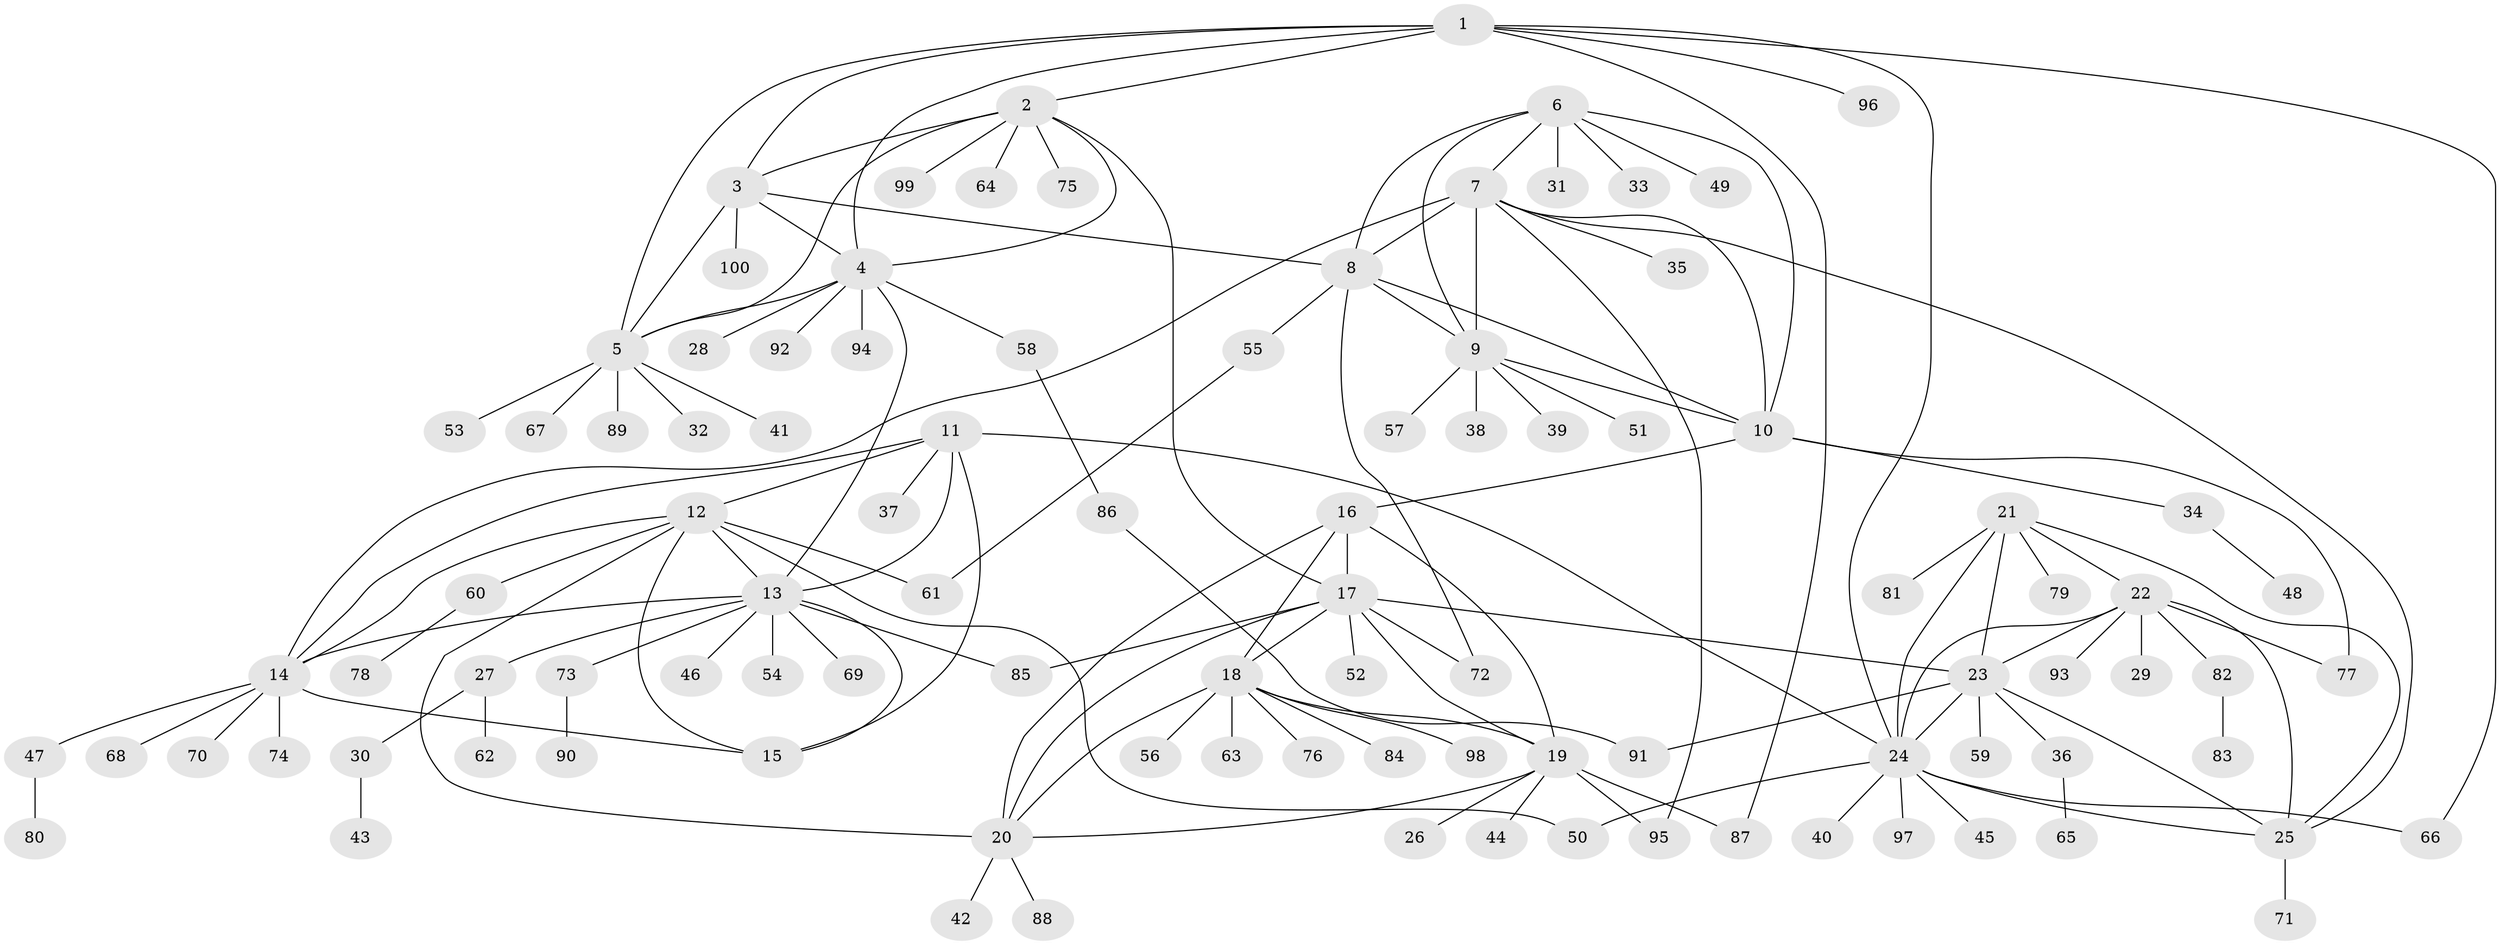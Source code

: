 // coarse degree distribution, {11: 0.013157894736842105, 5: 0.05263157894736842, 8: 0.07894736842105263, 7: 0.039473684210526314, 9: 0.039473684210526314, 6: 0.039473684210526314, 10: 0.013157894736842105, 4: 0.013157894736842105, 1: 0.5921052631578947, 2: 0.11842105263157894}
// Generated by graph-tools (version 1.1) at 2025/52/02/27/25 19:52:15]
// undirected, 100 vertices, 144 edges
graph export_dot {
graph [start="1"]
  node [color=gray90,style=filled];
  1;
  2;
  3;
  4;
  5;
  6;
  7;
  8;
  9;
  10;
  11;
  12;
  13;
  14;
  15;
  16;
  17;
  18;
  19;
  20;
  21;
  22;
  23;
  24;
  25;
  26;
  27;
  28;
  29;
  30;
  31;
  32;
  33;
  34;
  35;
  36;
  37;
  38;
  39;
  40;
  41;
  42;
  43;
  44;
  45;
  46;
  47;
  48;
  49;
  50;
  51;
  52;
  53;
  54;
  55;
  56;
  57;
  58;
  59;
  60;
  61;
  62;
  63;
  64;
  65;
  66;
  67;
  68;
  69;
  70;
  71;
  72;
  73;
  74;
  75;
  76;
  77;
  78;
  79;
  80;
  81;
  82;
  83;
  84;
  85;
  86;
  87;
  88;
  89;
  90;
  91;
  92;
  93;
  94;
  95;
  96;
  97;
  98;
  99;
  100;
  1 -- 2;
  1 -- 3;
  1 -- 4;
  1 -- 5;
  1 -- 24;
  1 -- 66;
  1 -- 87;
  1 -- 96;
  2 -- 3;
  2 -- 4;
  2 -- 5;
  2 -- 17;
  2 -- 64;
  2 -- 75;
  2 -- 99;
  3 -- 4;
  3 -- 5;
  3 -- 8;
  3 -- 100;
  4 -- 5;
  4 -- 13;
  4 -- 28;
  4 -- 58;
  4 -- 92;
  4 -- 94;
  5 -- 32;
  5 -- 41;
  5 -- 53;
  5 -- 67;
  5 -- 89;
  6 -- 7;
  6 -- 8;
  6 -- 9;
  6 -- 10;
  6 -- 31;
  6 -- 33;
  6 -- 49;
  7 -- 8;
  7 -- 9;
  7 -- 10;
  7 -- 14;
  7 -- 25;
  7 -- 35;
  7 -- 95;
  8 -- 9;
  8 -- 10;
  8 -- 55;
  8 -- 72;
  9 -- 10;
  9 -- 38;
  9 -- 39;
  9 -- 51;
  9 -- 57;
  10 -- 16;
  10 -- 34;
  10 -- 77;
  11 -- 12;
  11 -- 13;
  11 -- 14;
  11 -- 15;
  11 -- 24;
  11 -- 37;
  12 -- 13;
  12 -- 14;
  12 -- 15;
  12 -- 20;
  12 -- 50;
  12 -- 60;
  12 -- 61;
  13 -- 14;
  13 -- 15;
  13 -- 27;
  13 -- 46;
  13 -- 54;
  13 -- 69;
  13 -- 73;
  13 -- 85;
  14 -- 15;
  14 -- 47;
  14 -- 68;
  14 -- 70;
  14 -- 74;
  16 -- 17;
  16 -- 18;
  16 -- 19;
  16 -- 20;
  17 -- 18;
  17 -- 19;
  17 -- 20;
  17 -- 23;
  17 -- 52;
  17 -- 72;
  17 -- 85;
  18 -- 19;
  18 -- 20;
  18 -- 56;
  18 -- 63;
  18 -- 76;
  18 -- 84;
  18 -- 98;
  19 -- 20;
  19 -- 26;
  19 -- 44;
  19 -- 87;
  19 -- 95;
  20 -- 42;
  20 -- 88;
  21 -- 22;
  21 -- 23;
  21 -- 24;
  21 -- 25;
  21 -- 79;
  21 -- 81;
  22 -- 23;
  22 -- 24;
  22 -- 25;
  22 -- 29;
  22 -- 77;
  22 -- 82;
  22 -- 93;
  23 -- 24;
  23 -- 25;
  23 -- 36;
  23 -- 59;
  23 -- 91;
  24 -- 25;
  24 -- 40;
  24 -- 45;
  24 -- 50;
  24 -- 66;
  24 -- 97;
  25 -- 71;
  27 -- 30;
  27 -- 62;
  30 -- 43;
  34 -- 48;
  36 -- 65;
  47 -- 80;
  55 -- 61;
  58 -- 86;
  60 -- 78;
  73 -- 90;
  82 -- 83;
  86 -- 91;
}
